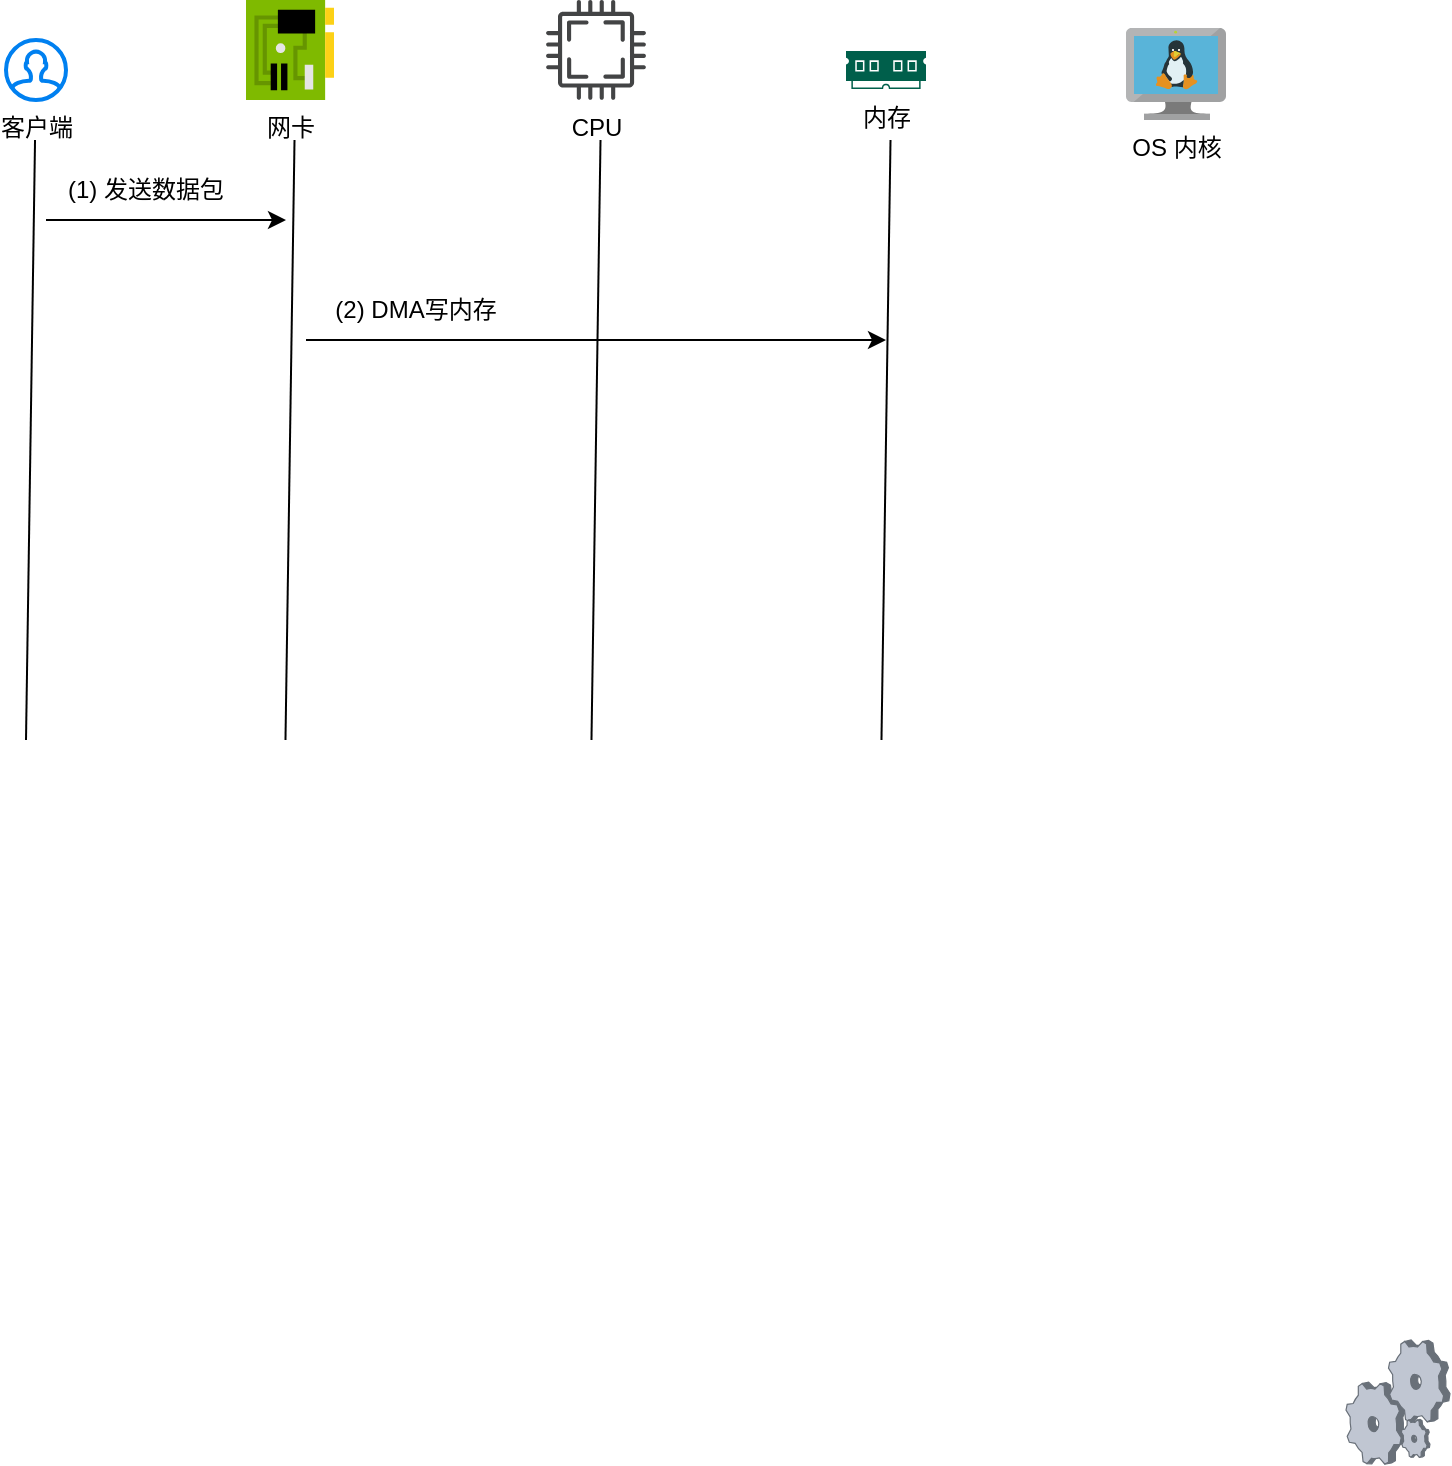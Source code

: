 <mxfile version="28.2.2">
  <diagram name="第 1 页" id="aWPZvNt-1BFYfhYHwctf">
    <mxGraphModel dx="784" dy="473" grid="1" gridSize="10" guides="1" tooltips="1" connect="1" arrows="1" fold="1" page="1" pageScale="1" pageWidth="827" pageHeight="1169" math="0" shadow="0">
      <root>
        <mxCell id="0" />
        <mxCell id="1" parent="0" />
        <mxCell id="ksshLI_qjhb9a61c7QR1-1" value="CPU" style="sketch=0;pointerEvents=1;shadow=0;dashed=0;html=1;strokeColor=none;fillColor=#434445;aspect=fixed;labelPosition=center;verticalLabelPosition=bottom;verticalAlign=top;align=center;outlineConnect=0;shape=mxgraph.vvd.cpu;" vertex="1" parent="1">
          <mxGeometry x="320" y="100" width="50" height="50" as="geometry" />
        </mxCell>
        <mxCell id="ksshLI_qjhb9a61c7QR1-2" value="网卡" style="image;sketch=0;aspect=fixed;html=1;points=[];align=center;fontSize=12;image=img/lib/mscae/NetworkInterfaceCard.svg;" vertex="1" parent="1">
          <mxGeometry x="170" y="100" width="44" height="50" as="geometry" />
        </mxCell>
        <mxCell id="ksshLI_qjhb9a61c7QR1-3" value="OS 内核" style="image;sketch=0;aspect=fixed;html=1;points=[];align=center;fontSize=12;image=img/lib/mscae/VM_Linux.svg;" vertex="1" parent="1">
          <mxGeometry x="610" y="114" width="50" height="46" as="geometry" />
        </mxCell>
        <mxCell id="ksshLI_qjhb9a61c7QR1-4" value="内存" style="sketch=0;pointerEvents=1;shadow=0;dashed=0;html=1;strokeColor=none;fillColor=#005F4B;labelPosition=center;verticalLabelPosition=bottom;verticalAlign=top;align=center;outlineConnect=0;shape=mxgraph.veeam2.ram;" vertex="1" parent="1">
          <mxGeometry x="470" y="125.5" width="40" height="19" as="geometry" />
        </mxCell>
        <mxCell id="ksshLI_qjhb9a61c7QR1-5" value="客户端" style="html=1;verticalLabelPosition=bottom;align=center;labelBackgroundColor=#ffffff;verticalAlign=top;strokeWidth=2;strokeColor=#0080F0;shadow=0;dashed=0;shape=mxgraph.ios7.icons.user;" vertex="1" parent="1">
          <mxGeometry x="50" y="120" width="30" height="30" as="geometry" />
        </mxCell>
        <mxCell id="ksshLI_qjhb9a61c7QR1-6" value="" style="verticalLabelPosition=bottom;sketch=0;aspect=fixed;html=1;verticalAlign=top;strokeColor=none;align=center;outlineConnect=0;shape=mxgraph.citrix.process;" vertex="1" parent="1">
          <mxGeometry x="720" y="770" width="52" height="62" as="geometry" />
        </mxCell>
        <mxCell id="ksshLI_qjhb9a61c7QR1-12" value="" style="endArrow=none;html=1;rounded=0;" edge="1" parent="1">
          <mxGeometry width="50" height="50" relative="1" as="geometry">
            <mxPoint x="60" y="470" as="sourcePoint" />
            <mxPoint x="64.516" y="170" as="targetPoint" />
          </mxGeometry>
        </mxCell>
        <mxCell id="ksshLI_qjhb9a61c7QR1-13" value="" style="endArrow=none;html=1;rounded=0;" edge="1" parent="1">
          <mxGeometry width="50" height="50" relative="1" as="geometry">
            <mxPoint x="189.74" y="470" as="sourcePoint" />
            <mxPoint x="194.256" y="170" as="targetPoint" />
          </mxGeometry>
        </mxCell>
        <mxCell id="ksshLI_qjhb9a61c7QR1-14" value="" style="endArrow=classic;html=1;rounded=0;" edge="1" parent="1">
          <mxGeometry width="50" height="50" relative="1" as="geometry">
            <mxPoint x="70" y="210" as="sourcePoint" />
            <mxPoint x="190" y="210" as="targetPoint" />
          </mxGeometry>
        </mxCell>
        <mxCell id="ksshLI_qjhb9a61c7QR1-15" value="(1) 发送数据包" style="text;strokeColor=none;align=center;fillColor=none;html=1;verticalAlign=middle;whiteSpace=wrap;rounded=0;" vertex="1" parent="1">
          <mxGeometry x="80" y="180" width="80" height="30" as="geometry" />
        </mxCell>
        <mxCell id="ksshLI_qjhb9a61c7QR1-16" value="" style="endArrow=none;html=1;rounded=0;" edge="1" parent="1">
          <mxGeometry width="50" height="50" relative="1" as="geometry">
            <mxPoint x="342.74" y="470" as="sourcePoint" />
            <mxPoint x="347.256" y="170" as="targetPoint" />
          </mxGeometry>
        </mxCell>
        <mxCell id="ksshLI_qjhb9a61c7QR1-17" value="" style="endArrow=none;html=1;rounded=0;" edge="1" parent="1">
          <mxGeometry width="50" height="50" relative="1" as="geometry">
            <mxPoint x="487.74" y="470" as="sourcePoint" />
            <mxPoint x="492.256" y="170" as="targetPoint" />
          </mxGeometry>
        </mxCell>
        <mxCell id="ksshLI_qjhb9a61c7QR1-18" value="" style="endArrow=classic;html=1;rounded=0;" edge="1" parent="1">
          <mxGeometry width="50" height="50" relative="1" as="geometry">
            <mxPoint x="200" y="270" as="sourcePoint" />
            <mxPoint x="490" y="270" as="targetPoint" />
          </mxGeometry>
        </mxCell>
        <mxCell id="ksshLI_qjhb9a61c7QR1-19" value="(2) DMA写内存" style="text;strokeColor=none;align=center;fillColor=none;html=1;verticalAlign=middle;whiteSpace=wrap;rounded=0;" vertex="1" parent="1">
          <mxGeometry x="200" y="240" width="110" height="30" as="geometry" />
        </mxCell>
      </root>
    </mxGraphModel>
  </diagram>
</mxfile>
